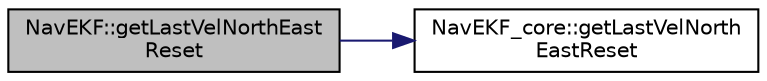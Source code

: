 digraph "NavEKF::getLastVelNorthEastReset"
{
 // INTERACTIVE_SVG=YES
  edge [fontname="Helvetica",fontsize="10",labelfontname="Helvetica",labelfontsize="10"];
  node [fontname="Helvetica",fontsize="10",shape=record];
  rankdir="LR";
  Node1 [label="NavEKF::getLastVelNorthEast\lReset",height=0.2,width=0.4,color="black", fillcolor="grey75", style="filled", fontcolor="black"];
  Node1 -> Node2 [color="midnightblue",fontsize="10",style="solid",fontname="Helvetica"];
  Node2 [label="NavEKF_core::getLastVelNorth\lEastReset",height=0.2,width=0.4,color="black", fillcolor="white", style="filled",URL="$classNavEKF__core.html#a016fb2b3f8daf5cff9d6423d425ded6e"];
}

